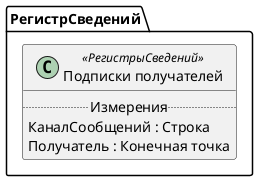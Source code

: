 ﻿@startuml ПодпискиПолучателей
'!include templates.wsd
'..\include templates.wsd
class РегистрСведений.ПодпискиПолучателей as "Подписки получателей" <<РегистрыСведений>>
{
..Измерения..
КаналСообщений : Строка
Получатель : Конечная точка
}
@enduml
